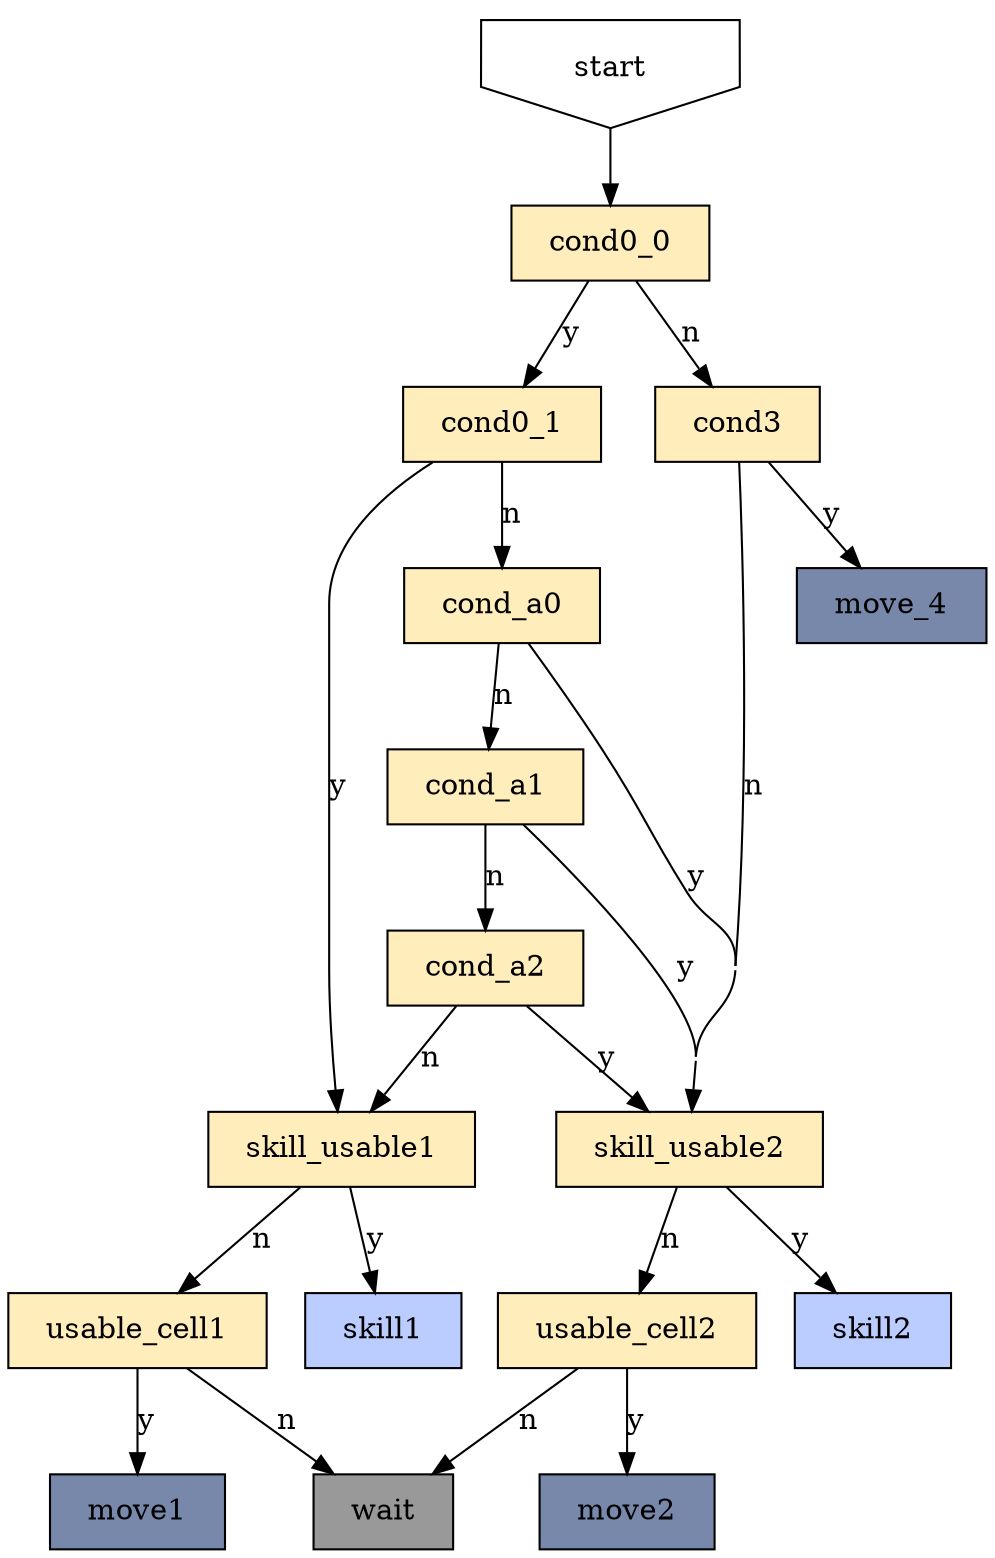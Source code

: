 digraph {
	fixedsize=true;
	concentrate=true;
	node [shape=rect margin="0.25,0.125"];
	start [shape=invhouse];

	node [style=filled fillcolor="#FFEEBB"]; # cond
	cond0_0 [tooltip="pos?pos=3|4"]; # middle front or center
	cond0_1 [tooltip="check?type=buff&kind=self&buff=Effect_MP_Nest_B07_5"]; # has Effect_MP_Nest_B07_5 buff in self
	cond_a0 [tooltip="check?type=buff&kind=self&buff=Effect_MP_Nest_B07_33,random?op=ebigger&value=30"]; # has Effect_MP_Nest_B07_33 buff in self and 70% chance
	cond_a1 [tooltip="check?type=buff&kind=self&buff=Effect_MP_Nest_B07_34,random?op=ebigger&value=55"]; # has Effect_MP_Nest_B07_34 buff in self and 45% chance
	cond_a2 [tooltip="check?type=buff&kind=self&buff=Effect_MP_Nest_B07_35,random?op=ebigger&value=70"]; # has Effect_MP_Nest_B07_35 buff in self and 30% chance
	cond3 [tooltip="random?op=ebigger&value=30"]; # 70% chance
	skill_usable1 [tooltip="check?type=skill&slot=1&kind=usable"]; # active 1 usable
	skill_usable2 [tooltip="check?type=skill&slot=2&kind=usable"]; # active 1 usable
	usable_cell1 [tooltip="check?type=skill&slot=1&kind=movable"]; # is cell exists that can use active 1
	usable_cell2 [tooltip="check?type=skill&slot=2&kind=movable"]; # is cell exists that can use active 2

	node [fillcolor="#BBCCFF"];
	skill1 [tooltip="skill?slot=1&target=atkhighest"]; # use active 1 to highest atk first
	skill2 [tooltip="skill?slot=2&target=near"]; # use active 2 to near first

	node [fillcolor="#7788aa"];
	move1 [tooltip="move?slot=1"]; # move to cell that can use active 1
	move2 [tooltip="move?slot=2"]; # move to cell that can use active 2
	move_4 [tooltip="move?pos=4"]; # move to center
	wait [tooltip="wait" fillcolor="#999999"]; # wait

	start -> cond0_0;

	cond0_0 -> cond0_1 [label="y"];
	cond0_0 -> cond3 [label="n"];

	cond3 -> move_4 [label="y"];
	cond3 -> skill_usable2 [label="n"];

	cond0_1 -> skill_usable1 [label="y"];
	cond0_1 -> cond_a0 [label="n"];

	cond_a0 -> skill_usable2 [label="y"];
	cond_a0 -> cond_a1 [label="n"];

	cond_a1 -> skill_usable2 [label="y"];
	cond_a1 -> cond_a2 [label="n"];

	cond_a2 -> skill_usable2 [label="y"];
	cond_a2 -> skill_usable1 [label="n"];

	skill_usable2 -> skill2 [label="y"];
	skill_usable2 -> usable_cell2 [label="n"];

	usable_cell2 -> move2 [label="y"];
	usable_cell2 -> wait [label="n"];

	skill_usable1 -> skill1 [label="y"];
	skill_usable1 -> usable_cell1 [label="n"];

	usable_cell1 -> move1 [label="y"];
	usable_cell1 -> wait [label="n"];
}